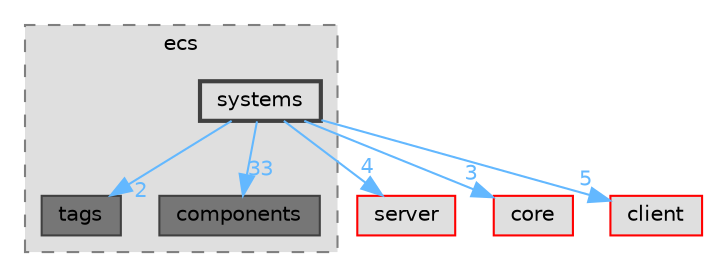 digraph "game_engine/ecs/systems"
{
 // LATEX_PDF_SIZE
  bgcolor="transparent";
  edge [fontname=Helvetica,fontsize=10,labelfontname=Helvetica,labelfontsize=10];
  node [fontname=Helvetica,fontsize=10,shape=box,height=0.2,width=0.4];
  compound=true
  subgraph clusterdir_d7ece8a3954bce909d566f501e1e6e74 {
    graph [ bgcolor="#dfdfdf", pencolor="grey50", label="ecs", fontname=Helvetica,fontsize=10 style="filled,dashed", URL="dir_d7ece8a3954bce909d566f501e1e6e74.html",tooltip=""]
  dir_3d4207bcbb75cb03840630c080f5474e [label="tags", fillcolor="#767676", color="grey25", style="filled", URL="dir_3d4207bcbb75cb03840630c080f5474e.html",tooltip=""];
  dir_aff4475ef442df297e64660ce8c4efef [label="components", fillcolor="#767676", color="grey25", style="filled", URL="dir_aff4475ef442df297e64660ce8c4efef.html",tooltip=""];
  dir_3c094ceaaac7e4a87ec71ea5a1fb286b [label="systems", fillcolor="#dfdfdf", color="grey25", style="filled,bold", URL="dir_3c094ceaaac7e4a87ec71ea5a1fb286b.html",tooltip=""];
  }
  dir_41e1742e44e2de38b3bc91f993fed282 [label="server", fillcolor="#dfdfdf", color="red", style="filled", URL="dir_41e1742e44e2de38b3bc91f993fed282.html",tooltip=""];
  dir_4270bfced15e0e73154b13468c7c9ad9 [label="core", fillcolor="#dfdfdf", color="red", style="filled", URL="dir_4270bfced15e0e73154b13468c7c9ad9.html",tooltip=""];
  dir_db3a54907829b36871118d03417739cd [label="client", fillcolor="#dfdfdf", color="red", style="filled", URL="dir_db3a54907829b36871118d03417739cd.html",tooltip=""];
  dir_3c094ceaaac7e4a87ec71ea5a1fb286b->dir_3d4207bcbb75cb03840630c080f5474e [headlabel="2", labeldistance=1.5 headhref="dir_000017_000018.html" href="dir_000017_000018.html" color="steelblue1" fontcolor="steelblue1"];
  dir_3c094ceaaac7e4a87ec71ea5a1fb286b->dir_41e1742e44e2de38b3bc91f993fed282 [headlabel="4", labeldistance=1.5 headhref="dir_000017_000015.html" href="dir_000017_000015.html" color="steelblue1" fontcolor="steelblue1"];
  dir_3c094ceaaac7e4a87ec71ea5a1fb286b->dir_4270bfced15e0e73154b13468c7c9ad9 [headlabel="3", labeldistance=1.5 headhref="dir_000017_000002.html" href="dir_000017_000002.html" color="steelblue1" fontcolor="steelblue1"];
  dir_3c094ceaaac7e4a87ec71ea5a1fb286b->dir_aff4475ef442df297e64660ce8c4efef [headlabel="33", labeldistance=1.5 headhref="dir_000017_000001.html" href="dir_000017_000001.html" color="steelblue1" fontcolor="steelblue1"];
  dir_3c094ceaaac7e4a87ec71ea5a1fb286b->dir_db3a54907829b36871118d03417739cd [headlabel="5", labeldistance=1.5 headhref="dir_000017_000000.html" href="dir_000017_000000.html" color="steelblue1" fontcolor="steelblue1"];
}
